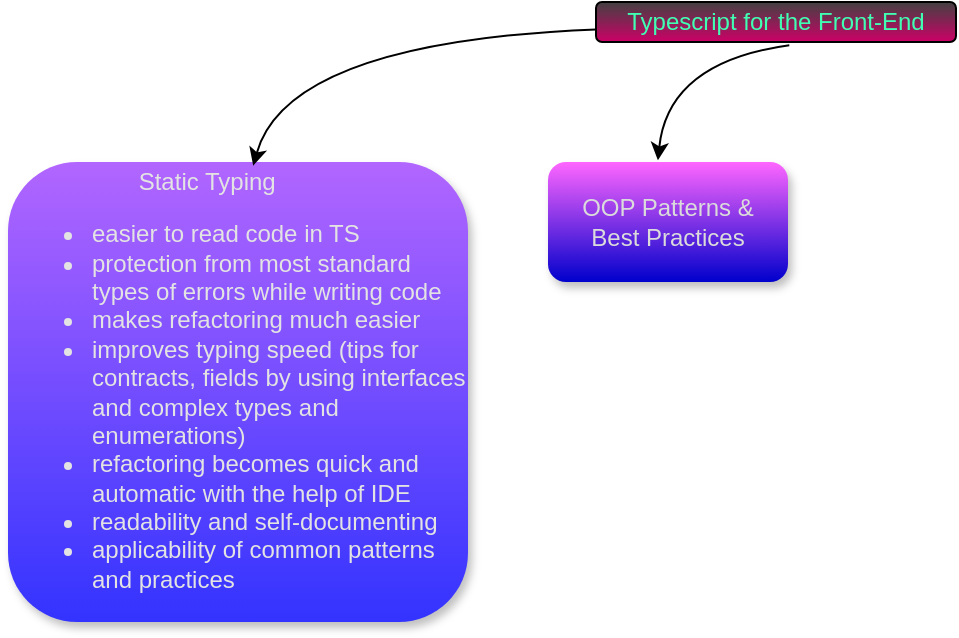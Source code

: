 <mxfile version="13.7.7" type="github">
  <diagram id="I_Di6sEIPElMC3I-nAi-" name="Page-1">
    <mxGraphModel dx="813" dy="435" grid="1" gridSize="10" guides="1" tooltips="1" connect="1" arrows="1" fold="1" page="1" pageScale="1" pageWidth="827" pageHeight="1169" math="0" shadow="0">
      <root>
        <mxCell id="0" />
        <mxCell id="1" parent="0" />
        <mxCell id="gq6QbgiBmz24k4WDsFfc-3" value="&lt;div&gt;&amp;nbsp; &amp;nbsp; &amp;nbsp; &amp;nbsp; &amp;nbsp; &amp;nbsp; &amp;nbsp; &amp;nbsp; &amp;nbsp; &amp;nbsp;Static Typing&amp;nbsp;&amp;nbsp;&lt;/div&gt;&lt;div&gt;&lt;ul&gt;&lt;li&gt;&lt;span&gt;easier to read code in TS&lt;/span&gt;&lt;br&gt;&lt;/li&gt;&lt;li&gt;&lt;span&gt;protection from most standard types of errors while writing code&lt;/span&gt;&lt;br&gt;&lt;/li&gt;&lt;li&gt;&lt;span&gt;makes refactoring much easier&lt;/span&gt;&lt;br&gt;&lt;/li&gt;&lt;li&gt;&lt;span&gt;improves typing speed (tips for contracts, fields by using interfaces and complex types and enumerations&lt;/span&gt;)&lt;/li&gt;&lt;li&gt;refactoring becomes quick and automatic with the help of IDE&lt;/li&gt;&lt;li&gt;readability and self-documenting&lt;/li&gt;&lt;li&gt;applicability of common patterns and practices&lt;/li&gt;&lt;/ul&gt;&lt;/div&gt;" style="whiteSpace=wrap;html=1;aspect=fixed;gradientDirection=south;gradientColor=#3333FF;fontColor=#E3E3E3;fillColor=#B266FF;rounded=1;glass=0;shadow=1;sketch=0;align=left;strokeColor=none;" vertex="1" parent="1">
          <mxGeometry x="30" y="90" width="230" height="230" as="geometry" />
        </mxCell>
        <mxCell id="gq6QbgiBmz24k4WDsFfc-1" value="Typescript for the Front-End" style="rounded=1;whiteSpace=wrap;html=1;fillColor=#424242;gradientColor=#CC0066;fontColor=#40FFB3;" vertex="1" parent="1">
          <mxGeometry x="324" y="10" width="180" height="20" as="geometry" />
        </mxCell>
        <mxCell id="gq6QbgiBmz24k4WDsFfc-5" value="OOP Patterns &amp;amp;&lt;br&gt;Best Practices" style="rounded=1;whiteSpace=wrap;html=1;fillColor=#FF66FF;gradientColor=#0000CC;fontColor=#DBDBDB;shadow=1;strokeColor=none;" vertex="1" parent="1">
          <mxGeometry x="300" y="90" width="120" height="60" as="geometry" />
        </mxCell>
        <mxCell id="gq6QbgiBmz24k4WDsFfc-8" value="" style="curved=1;endArrow=classic;html=1;fontColor=#E3E3E3;entryX=0.533;entryY=0.008;entryDx=0;entryDy=0;entryPerimeter=0;" edge="1" parent="1" source="gq6QbgiBmz24k4WDsFfc-1" target="gq6QbgiBmz24k4WDsFfc-3">
          <mxGeometry width="50" height="50" relative="1" as="geometry">
            <mxPoint x="430" y="230" as="sourcePoint" />
            <mxPoint x="480" y="180" as="targetPoint" />
            <Array as="points">
              <mxPoint x="170" y="30" />
            </Array>
          </mxGeometry>
        </mxCell>
        <mxCell id="gq6QbgiBmz24k4WDsFfc-9" value="" style="curved=1;endArrow=classic;html=1;fontColor=#E3E3E3;exitX=0.537;exitY=1.083;exitDx=0;exitDy=0;exitPerimeter=0;entryX=0.458;entryY=-0.014;entryDx=0;entryDy=0;entryPerimeter=0;" edge="1" parent="1" source="gq6QbgiBmz24k4WDsFfc-1" target="gq6QbgiBmz24k4WDsFfc-5">
          <mxGeometry width="50" height="50" relative="1" as="geometry">
            <mxPoint x="430" y="230" as="sourcePoint" />
            <mxPoint x="480" y="180" as="targetPoint" />
            <Array as="points">
              <mxPoint x="360" y="40" />
            </Array>
          </mxGeometry>
        </mxCell>
      </root>
    </mxGraphModel>
  </diagram>
</mxfile>
